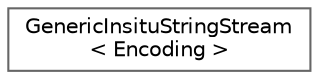 digraph "Graphical Class Hierarchy"
{
 // LATEX_PDF_SIZE
  bgcolor="transparent";
  edge [fontname=Helvetica,fontsize=10,labelfontname=Helvetica,labelfontsize=10];
  node [fontname=Helvetica,fontsize=10,shape=box,height=0.2,width=0.4];
  rankdir="LR";
  Node0 [id="Node000000",label="GenericInsituStringStream\l\< Encoding \>",height=0.2,width=0.4,color="grey40", fillcolor="white", style="filled",URL="$struct_generic_insitu_string_stream.html",tooltip="A read-write string stream."];
}
